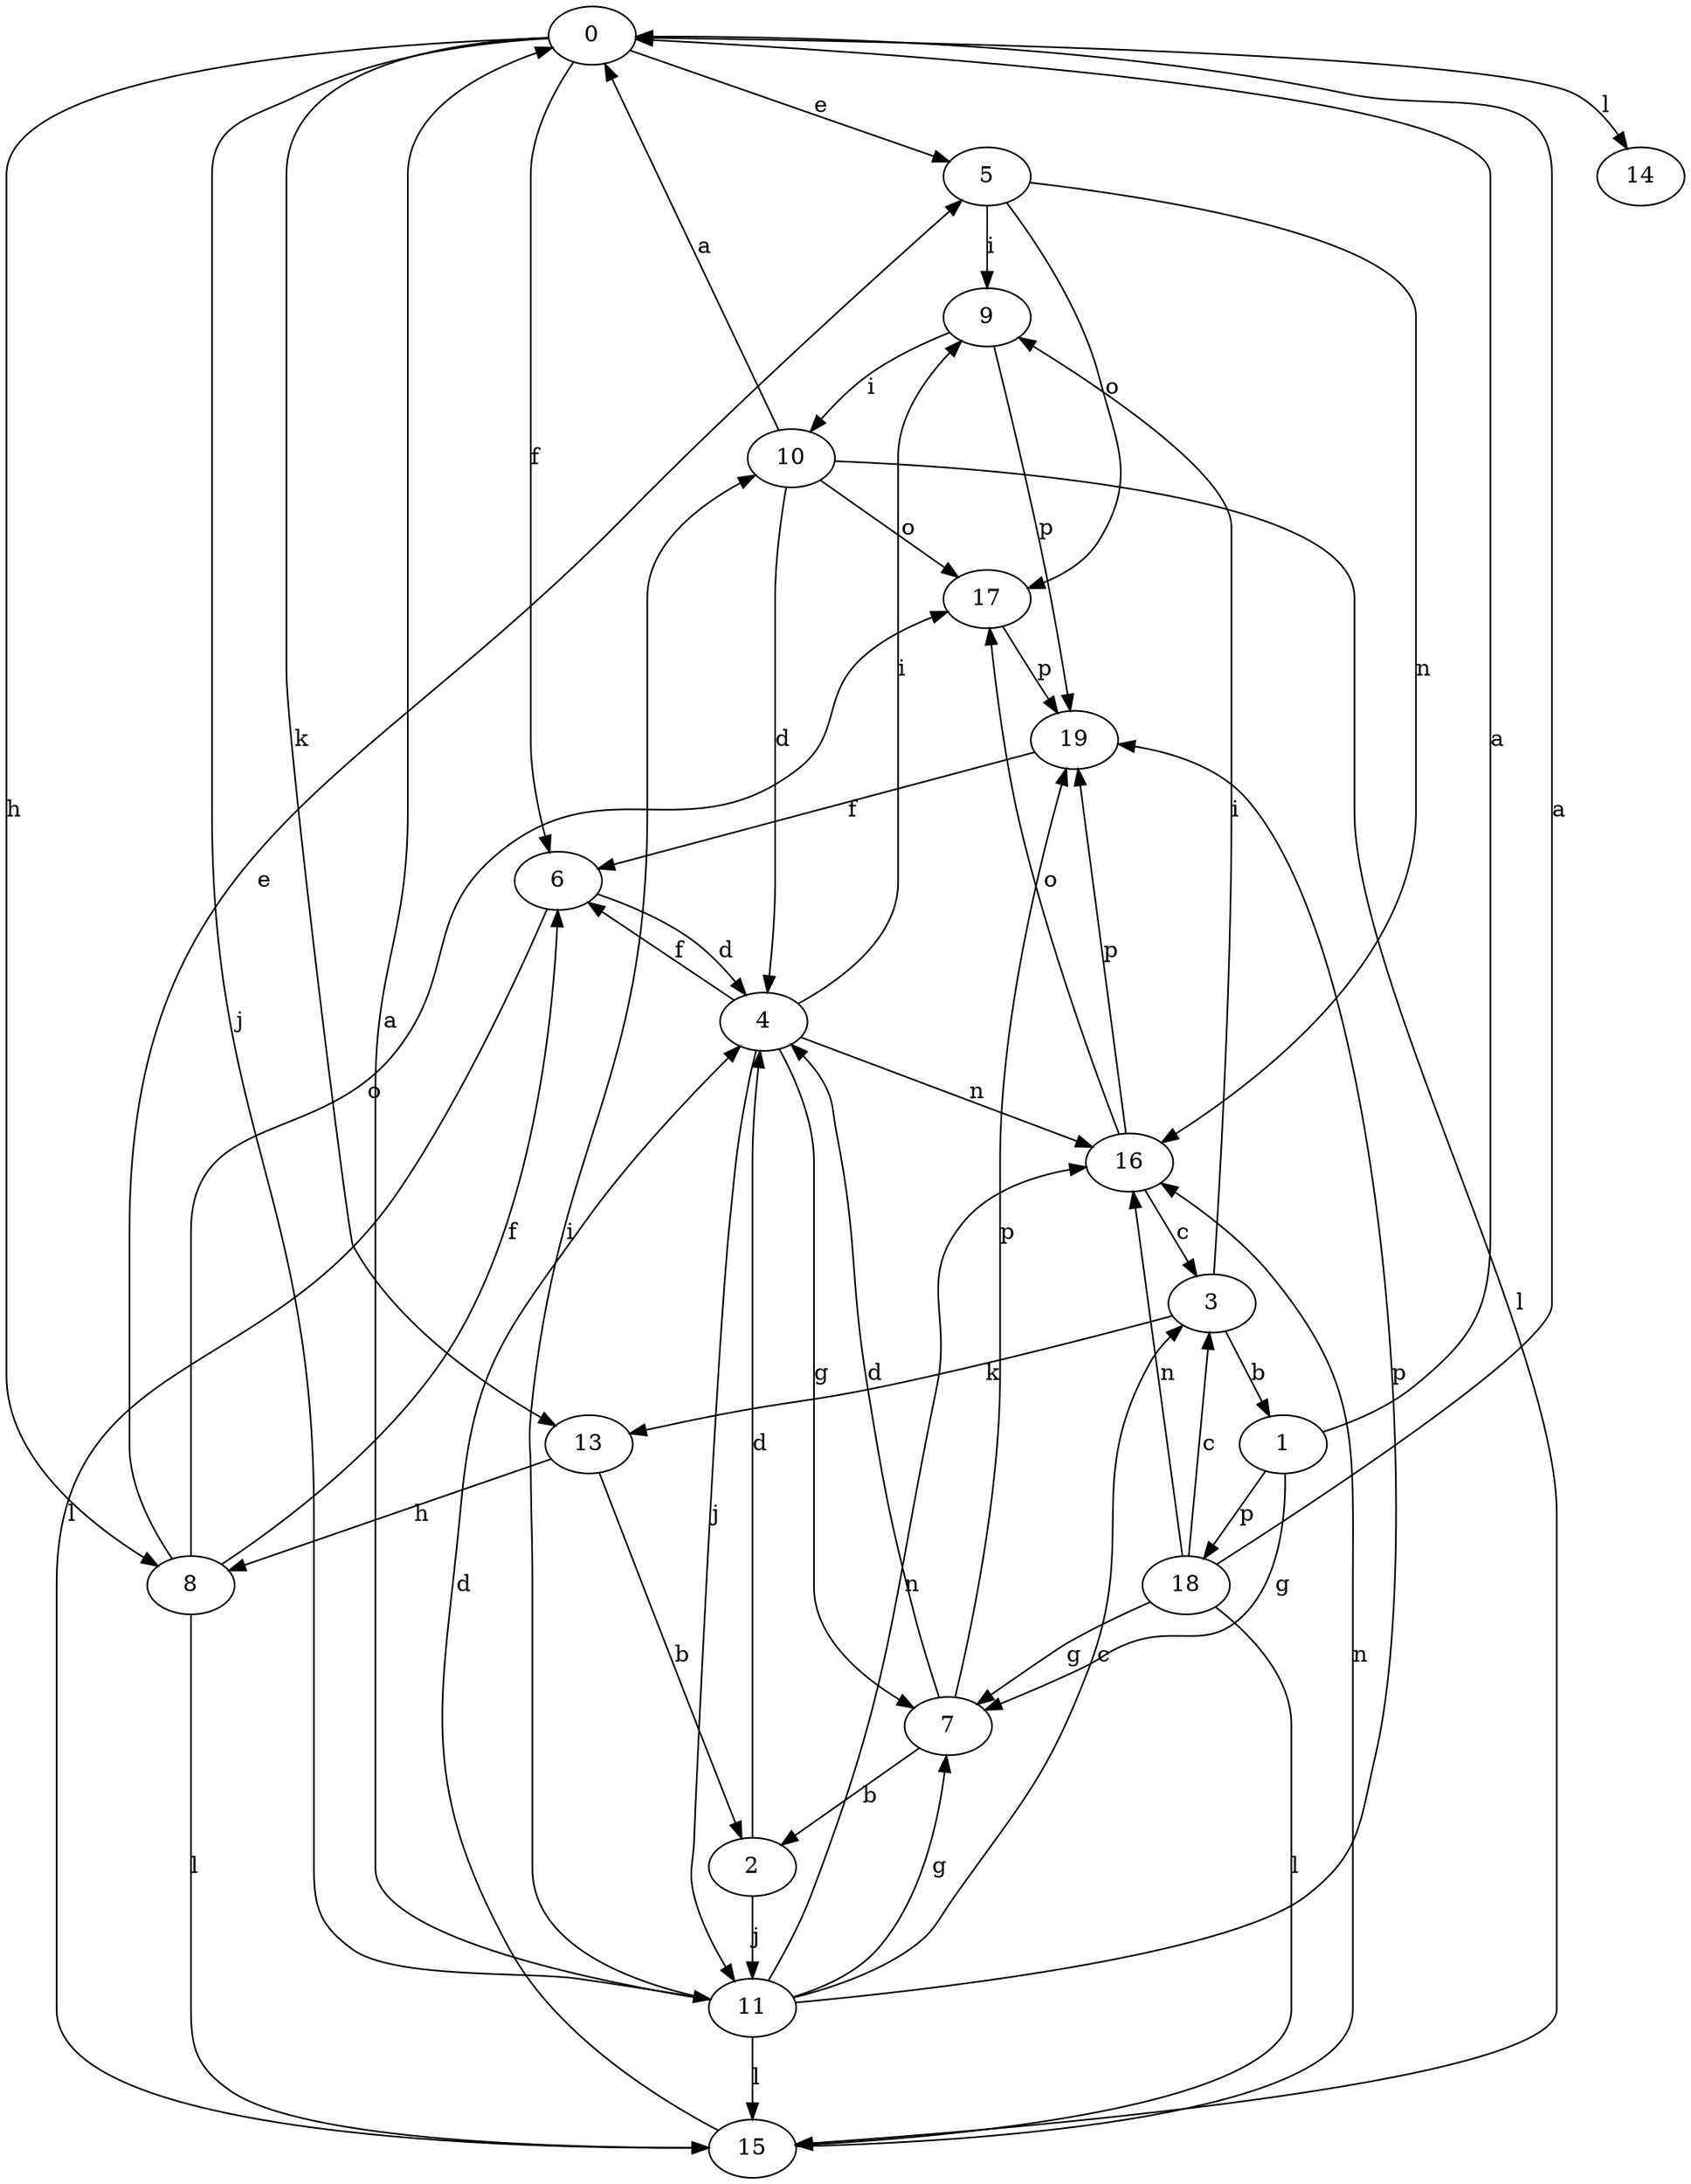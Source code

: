 strict digraph  {
0;
1;
2;
3;
4;
5;
6;
7;
8;
9;
10;
11;
13;
14;
15;
16;
17;
18;
19;
0 -> 5  [label=e];
0 -> 6  [label=f];
0 -> 8  [label=h];
0 -> 11  [label=j];
0 -> 13  [label=k];
0 -> 14  [label=l];
1 -> 0  [label=a];
1 -> 7  [label=g];
1 -> 18  [label=p];
2 -> 4  [label=d];
2 -> 11  [label=j];
3 -> 1  [label=b];
3 -> 9  [label=i];
3 -> 13  [label=k];
4 -> 6  [label=f];
4 -> 7  [label=g];
4 -> 9  [label=i];
4 -> 11  [label=j];
4 -> 16  [label=n];
5 -> 9  [label=i];
5 -> 16  [label=n];
5 -> 17  [label=o];
6 -> 4  [label=d];
6 -> 15  [label=l];
7 -> 2  [label=b];
7 -> 4  [label=d];
7 -> 19  [label=p];
8 -> 5  [label=e];
8 -> 6  [label=f];
8 -> 15  [label=l];
8 -> 17  [label=o];
9 -> 10  [label=i];
9 -> 19  [label=p];
10 -> 0  [label=a];
10 -> 4  [label=d];
10 -> 15  [label=l];
10 -> 17  [label=o];
11 -> 0  [label=a];
11 -> 3  [label=c];
11 -> 7  [label=g];
11 -> 10  [label=i];
11 -> 15  [label=l];
11 -> 16  [label=n];
11 -> 19  [label=p];
13 -> 2  [label=b];
13 -> 8  [label=h];
15 -> 4  [label=d];
15 -> 16  [label=n];
16 -> 3  [label=c];
16 -> 17  [label=o];
16 -> 19  [label=p];
17 -> 19  [label=p];
18 -> 0  [label=a];
18 -> 3  [label=c];
18 -> 7  [label=g];
18 -> 15  [label=l];
18 -> 16  [label=n];
19 -> 6  [label=f];
}
